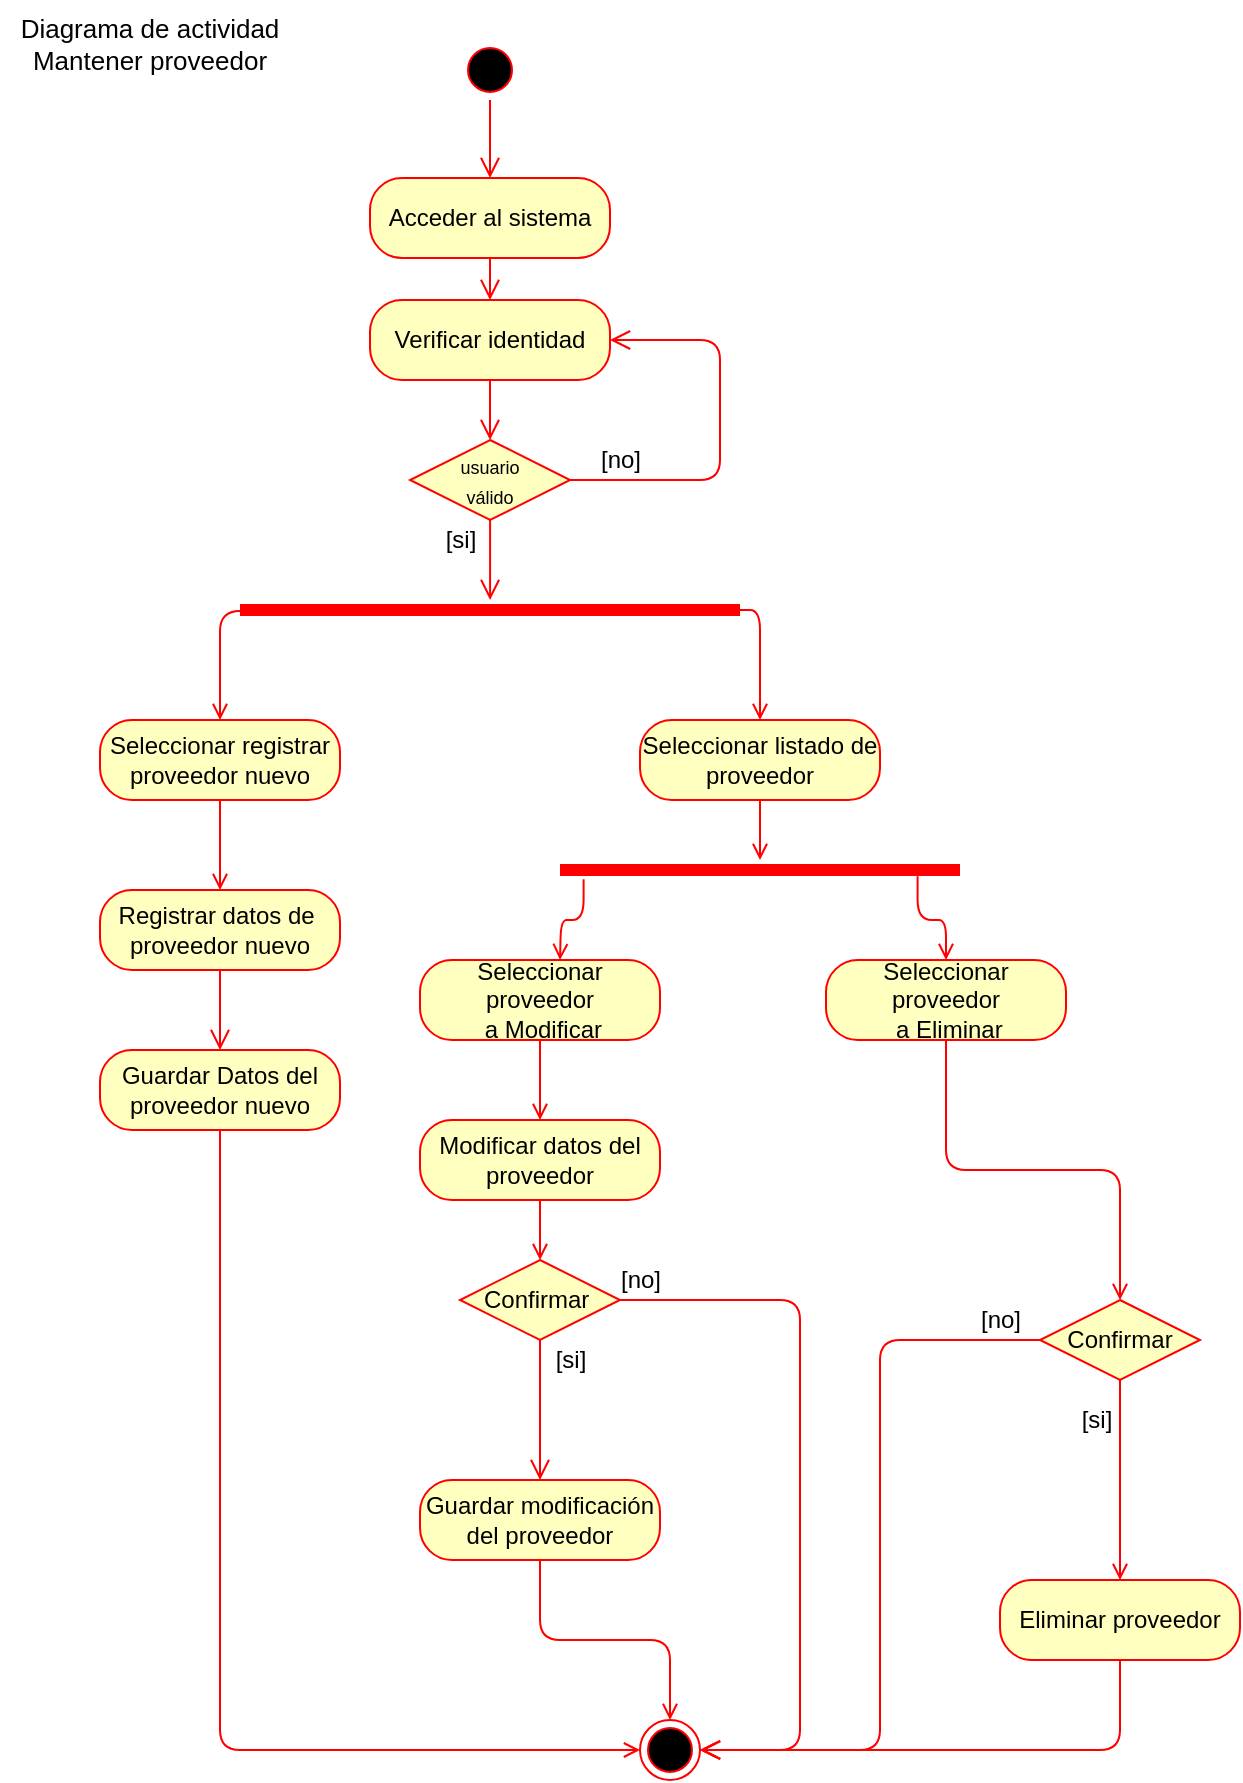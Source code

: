<mxfile version="13.6.5">
    <diagram id="UmQT_IZwJmdbx8MwV7YX" name="Page-1">
        <mxGraphModel dx="562" dy="468" grid="1" gridSize="10" guides="1" tooltips="1" connect="1" arrows="1" fold="1" page="1" pageScale="1" pageWidth="827" pageHeight="1169" background="#ffffff" math="0" shadow="0">
            <root>
                <mxCell id="0"/>
                <mxCell id="1" parent="0"/>
                <mxCell id="30" value="" style="ellipse;html=1;shape=startState;fillColor=#000000;strokeColor=#ff0000;" parent="1" vertex="1">
                    <mxGeometry x="330" y="60" width="30" height="30" as="geometry"/>
                </mxCell>
                <mxCell id="31" value="" style="edgeStyle=orthogonalEdgeStyle;html=1;verticalAlign=bottom;endArrow=open;endSize=8;strokeColor=#ff0000;" parent="1" source="30" target="32" edge="1">
                    <mxGeometry relative="1" as="geometry">
                        <mxPoint x="345" y="150" as="targetPoint"/>
                    </mxGeometry>
                </mxCell>
                <mxCell id="32" value="Acceder al sistema" style="rounded=1;whiteSpace=wrap;html=1;arcSize=40;fontColor=#000000;fillColor=#ffffc0;strokeColor=#ff0000;" parent="1" vertex="1">
                    <mxGeometry x="285" y="129" width="120" height="40" as="geometry"/>
                </mxCell>
                <mxCell id="33" value="" style="edgeStyle=orthogonalEdgeStyle;html=1;verticalAlign=bottom;endArrow=open;endSize=8;strokeColor=#ff0000;" parent="1" source="32" target="34" edge="1">
                    <mxGeometry relative="1" as="geometry">
                        <mxPoint x="345" y="220" as="targetPoint"/>
                    </mxGeometry>
                </mxCell>
                <mxCell id="34" value="Verificar identidad" style="rounded=1;whiteSpace=wrap;html=1;arcSize=40;fontColor=#000000;fillColor=#ffffc0;strokeColor=#ff0000;" parent="1" vertex="1">
                    <mxGeometry x="285" y="190" width="120" height="40" as="geometry"/>
                </mxCell>
                <mxCell id="35" value="" style="edgeStyle=orthogonalEdgeStyle;html=1;verticalAlign=bottom;endArrow=open;endSize=8;strokeColor=#ff0000;" parent="1" source="34" edge="1">
                    <mxGeometry relative="1" as="geometry">
                        <mxPoint x="345.0" y="260" as="targetPoint"/>
                    </mxGeometry>
                </mxCell>
                <mxCell id="46" value="&lt;font color=&quot;#000000&quot; style=&quot;font-size: 9px&quot;&gt;usuario&lt;br&gt;válido&lt;br&gt;&lt;/font&gt;" style="rhombus;whiteSpace=wrap;html=1;fillColor=#ffffc0;strokeColor=#ff0000;" parent="1" vertex="1">
                    <mxGeometry x="305.04" y="260" width="80" height="40" as="geometry"/>
                </mxCell>
                <mxCell id="48" value="" style="edgeStyle=orthogonalEdgeStyle;html=1;align=left;verticalAlign=top;endArrow=open;endSize=8;strokeColor=#ff0000;" parent="1" source="46" target="49" edge="1">
                    <mxGeometry x="-1" relative="1" as="geometry">
                        <mxPoint x="255" y="390" as="targetPoint"/>
                    </mxGeometry>
                </mxCell>
                <mxCell id="59" style="edgeStyle=orthogonalEdgeStyle;rounded=1;orthogonalLoop=1;jettySize=auto;html=1;endArrow=open;endFill=0;strokeColor=#FF0000;exitX=0;exitY=0.5;exitDx=0;exitDy=0;exitPerimeter=0;" parent="1" target="51" edge="1">
                    <mxGeometry relative="1" as="geometry">
                        <mxPoint x="290" y="345" as="sourcePoint"/>
                    </mxGeometry>
                </mxCell>
                <mxCell id="60" style="edgeStyle=orthogonalEdgeStyle;rounded=1;orthogonalLoop=1;jettySize=auto;html=1;endArrow=open;endFill=0;strokeColor=#FF0000;exitX=1;exitY=0.5;exitDx=0;exitDy=0;exitPerimeter=0;" parent="1" source="49" target="53" edge="1">
                    <mxGeometry relative="1" as="geometry">
                        <Array as="points">
                            <mxPoint x="480" y="345"/>
                        </Array>
                    </mxGeometry>
                </mxCell>
                <mxCell id="49" value="" style="shape=line;html=1;strokeWidth=6;strokeColor=#ff0000;" parent="1" vertex="1">
                    <mxGeometry x="220" y="340" width="250" height="10" as="geometry"/>
                </mxCell>
                <mxCell id="75" value="" style="edgeStyle=orthogonalEdgeStyle;rounded=1;orthogonalLoop=1;jettySize=auto;html=1;endArrow=open;endFill=0;strokeColor=#FF0000;" parent="1" source="51" target="72" edge="1">
                    <mxGeometry relative="1" as="geometry"/>
                </mxCell>
                <mxCell id="51" value="Seleccionar registrar proveedor nuevo" style="rounded=1;whiteSpace=wrap;html=1;arcSize=40;fontColor=#000000;fillColor=#ffffc0;strokeColor=#ff0000;" parent="1" vertex="1">
                    <mxGeometry x="150" y="400" width="120" height="40" as="geometry"/>
                </mxCell>
                <mxCell id="69" style="edgeStyle=orthogonalEdgeStyle;rounded=1;orthogonalLoop=1;jettySize=auto;html=1;endArrow=open;endFill=0;strokeColor=#FF0000;" parent="1" source="53" target="67" edge="1">
                    <mxGeometry relative="1" as="geometry"/>
                </mxCell>
                <mxCell id="53" value="Seleccionar listado de proveedor" style="rounded=1;whiteSpace=wrap;html=1;arcSize=40;fontColor=#000000;fillColor=#ffffc0;strokeColor=#ff0000;" parent="1" vertex="1">
                    <mxGeometry x="420" y="400" width="120" height="40" as="geometry"/>
                </mxCell>
                <mxCell id="79" value="" style="edgeStyle=orthogonalEdgeStyle;rounded=1;orthogonalLoop=1;jettySize=auto;html=1;endArrow=open;endFill=0;strokeColor=#FF0000;" parent="1" source="61" target="78" edge="1">
                    <mxGeometry relative="1" as="geometry"/>
                </mxCell>
                <mxCell id="61" value="Seleccionar proveedor&lt;br&gt;&amp;nbsp;a Modificar" style="rounded=1;whiteSpace=wrap;html=1;arcSize=40;fontColor=#000000;fillColor=#ffffc0;strokeColor=#ff0000;" parent="1" vertex="1">
                    <mxGeometry x="310" y="520" width="120" height="40" as="geometry"/>
                </mxCell>
                <mxCell id="90" value="" style="edgeStyle=orthogonalEdgeStyle;rounded=1;orthogonalLoop=1;jettySize=auto;html=1;endArrow=open;endFill=0;strokeColor=#FF0000;entryX=0.5;entryY=0;entryDx=0;entryDy=0;" parent="1" source="63" target="100" edge="1">
                    <mxGeometry relative="1" as="geometry">
                        <mxPoint x="570.0" y="630" as="targetPoint"/>
                    </mxGeometry>
                </mxCell>
                <mxCell id="63" value="Seleccionar proveedor&lt;br&gt;&amp;nbsp;a Eliminar" style="rounded=1;whiteSpace=wrap;html=1;arcSize=40;fontColor=#000000;fillColor=#ffffc0;strokeColor=#ff0000;" parent="1" vertex="1">
                    <mxGeometry x="513" y="520" width="120" height="40" as="geometry"/>
                </mxCell>
                <mxCell id="70" style="edgeStyle=orthogonalEdgeStyle;rounded=1;orthogonalLoop=1;jettySize=auto;html=1;endArrow=open;endFill=0;strokeColor=#FF0000;exitX=0.059;exitY=0.957;exitDx=0;exitDy=0;exitPerimeter=0;" parent="1" source="67" edge="1">
                    <mxGeometry relative="1" as="geometry">
                        <mxPoint x="380.0" y="520" as="targetPoint"/>
                    </mxGeometry>
                </mxCell>
                <mxCell id="71" style="edgeStyle=orthogonalEdgeStyle;rounded=1;orthogonalLoop=1;jettySize=auto;html=1;endArrow=open;endFill=0;strokeColor=#FF0000;exitX=0.894;exitY=0.814;exitDx=0;exitDy=0;exitPerimeter=0;entryX=0.5;entryY=0;entryDx=0;entryDy=0;" parent="1" source="67" target="63" edge="1">
                    <mxGeometry relative="1" as="geometry">
                        <mxPoint x="540" y="520" as="targetPoint"/>
                    </mxGeometry>
                </mxCell>
                <mxCell id="67" value="" style="shape=line;html=1;strokeWidth=6;strokeColor=#ff0000;" parent="1" vertex="1">
                    <mxGeometry x="380" y="470" width="200" height="10" as="geometry"/>
                </mxCell>
                <mxCell id="72" value="Registrar datos de&amp;nbsp; proveedor nuevo" style="rounded=1;whiteSpace=wrap;html=1;arcSize=40;fontColor=#000000;fillColor=#ffffc0;strokeColor=#ff0000;" parent="1" vertex="1">
                    <mxGeometry x="150" y="485" width="120" height="40" as="geometry"/>
                </mxCell>
                <mxCell id="73" value="" style="edgeStyle=orthogonalEdgeStyle;html=1;verticalAlign=bottom;endArrow=open;endSize=8;strokeColor=#ff0000;" parent="1" source="72" target="76" edge="1">
                    <mxGeometry relative="1" as="geometry">
                        <mxPoint x="210" y="585" as="targetPoint"/>
                    </mxGeometry>
                </mxCell>
                <mxCell id="74" value="" style="ellipse;html=1;shape=endState;fillColor=#000000;strokeColor=#ff0000;" parent="1" vertex="1">
                    <mxGeometry x="420" y="900" width="30" height="30" as="geometry"/>
                </mxCell>
                <mxCell id="118" style="edgeStyle=orthogonalEdgeStyle;rounded=1;orthogonalLoop=1;jettySize=auto;html=1;entryX=0;entryY=0.5;entryDx=0;entryDy=0;endArrow=open;endFill=0;strokeColor=#FF0000;fontColor=#000000;exitX=0.5;exitY=1;exitDx=0;exitDy=0;" parent="1" source="76" target="74" edge="1">
                    <mxGeometry relative="1" as="geometry"/>
                </mxCell>
                <mxCell id="76" value="Guardar Datos del proveedor nuevo" style="rounded=1;whiteSpace=wrap;html=1;arcSize=40;fontColor=#000000;fillColor=#ffffc0;strokeColor=#ff0000;" parent="1" vertex="1">
                    <mxGeometry x="150" y="565" width="120" height="40" as="geometry"/>
                </mxCell>
                <mxCell id="114" style="edgeStyle=orthogonalEdgeStyle;rounded=1;orthogonalLoop=1;jettySize=auto;html=1;entryX=0.5;entryY=0;entryDx=0;entryDy=0;endArrow=open;endFill=0;strokeColor=#FF0000;fontColor=#000000;" parent="1" source="78" target="92" edge="1">
                    <mxGeometry relative="1" as="geometry"/>
                </mxCell>
                <mxCell id="78" value="Modificar datos del proveedor" style="rounded=1;whiteSpace=wrap;html=1;arcSize=40;fontColor=#000000;fillColor=#ffffc0;strokeColor=#ff0000;" parent="1" vertex="1">
                    <mxGeometry x="310" y="600" width="120" height="40" as="geometry"/>
                </mxCell>
                <mxCell id="92" value="Confirmar&amp;nbsp;" style="rhombus;whiteSpace=wrap;html=1;fillColor=#ffffc0;strokeColor=#ff0000;fontColor=#000000;" parent="1" vertex="1">
                    <mxGeometry x="330" y="670" width="80" height="40" as="geometry"/>
                </mxCell>
                <mxCell id="93" value="&lt;span style=&quot;color: rgba(0 , 0 , 0 , 0) ; font-family: monospace ; font-size: 0px&quot;&gt;%3CmxGraphModel%3E%3Croot%3E%3CmxCell%20id%3D%220%22%2F%3E%3CmxCell%20id%3D%221%22%20parent%3D%220%22%2F%3E%3CmxCell%20id%3D%222%22%20value%3D%22%5Bsi%5D%22%20style%3D%22text%3Bhtml%3D1%3Balign%3Dcenter%3BverticalAlign%3Dmiddle%3Bresizable%3D0%3Bpoints%3D%5B%5D%3Bautosize%3D1%3BfontColor%3D%23000000%3B%22%20vertex%3D%221%22%20parent%3D%221%22%3E%3CmxGeometry%20x%3D%22365%22%20y%3D%22790%22%20width%3D%2230%22%20height%3D%2220%22%20as%3D%22geometry%22%2F%3E%3C%2FmxCell%3E%3C%2Froot%3E%3C%2FmxGraphModel%3E&lt;/span&gt;" style="edgeStyle=orthogonalEdgeStyle;html=1;align=left;verticalAlign=bottom;endArrow=open;endSize=8;strokeColor=#ff0000;entryX=1;entryY=0.5;entryDx=0;entryDy=0;exitX=1;exitY=0.5;exitDx=0;exitDy=0;" parent="1" source="92" target="74" edge="1">
                    <mxGeometry x="-1" relative="1" as="geometry">
                        <mxPoint x="510" y="760" as="targetPoint"/>
                        <Array as="points">
                            <mxPoint x="500" y="690"/>
                            <mxPoint x="500" y="915"/>
                        </Array>
                    </mxGeometry>
                </mxCell>
                <mxCell id="94" value="" style="edgeStyle=orthogonalEdgeStyle;html=1;align=left;verticalAlign=top;endArrow=open;endSize=8;strokeColor=#ff0000;" parent="1" source="92" target="96" edge="1">
                    <mxGeometry x="-1" relative="1" as="geometry">
                        <mxPoint x="370" y="810" as="targetPoint"/>
                    </mxGeometry>
                </mxCell>
                <mxCell id="98" style="edgeStyle=orthogonalEdgeStyle;rounded=1;orthogonalLoop=1;jettySize=auto;html=1;entryX=0.5;entryY=0;entryDx=0;entryDy=0;endArrow=open;endFill=0;strokeColor=#FF0000;" parent="1" source="96" target="74" edge="1">
                    <mxGeometry relative="1" as="geometry"/>
                </mxCell>
                <mxCell id="96" value="Guardar modificación del proveedor" style="rounded=1;whiteSpace=wrap;html=1;arcSize=40;fontColor=#000000;fillColor=#ffffc0;strokeColor=#ff0000;" parent="1" vertex="1">
                    <mxGeometry x="310.0" y="780" width="120" height="40" as="geometry"/>
                </mxCell>
                <mxCell id="106" style="edgeStyle=orthogonalEdgeStyle;rounded=1;orthogonalLoop=1;jettySize=auto;html=1;entryX=0.5;entryY=0;entryDx=0;entryDy=0;endArrow=open;endFill=0;strokeColor=#FF0000;" parent="1" source="100" target="104" edge="1">
                    <mxGeometry relative="1" as="geometry">
                        <Array as="points">
                            <mxPoint x="660" y="830"/>
                        </Array>
                    </mxGeometry>
                </mxCell>
                <mxCell id="100" value="Confirmar" style="rhombus;whiteSpace=wrap;html=1;fillColor=#ffffc0;strokeColor=#ff0000;fontColor=#000000;" parent="1" vertex="1">
                    <mxGeometry x="620" y="690" width="80" height="40" as="geometry"/>
                </mxCell>
                <mxCell id="101" value="" style="edgeStyle=orthogonalEdgeStyle;html=1;align=left;verticalAlign=bottom;endArrow=open;endSize=8;strokeColor=#ff0000;entryX=1;entryY=0.5;entryDx=0;entryDy=0;exitX=0;exitY=0.5;exitDx=0;exitDy=0;" parent="1" source="100" target="74" edge="1">
                    <mxGeometry x="-1" relative="1" as="geometry">
                        <mxPoint x="750" y="730" as="targetPoint"/>
                        <Array as="points">
                            <mxPoint x="540" y="710"/>
                            <mxPoint x="540" y="915"/>
                        </Array>
                    </mxGeometry>
                </mxCell>
                <mxCell id="120" style="edgeStyle=orthogonalEdgeStyle;rounded=1;orthogonalLoop=1;jettySize=auto;html=1;endArrow=open;endFill=0;strokeColor=#FF0000;fontColor=#000000;entryX=1;entryY=0.5;entryDx=0;entryDy=0;exitX=0.5;exitY=1;exitDx=0;exitDy=0;" parent="1" source="104" target="74" edge="1">
                    <mxGeometry relative="1" as="geometry">
                        <mxPoint x="450.0" y="910" as="targetPoint"/>
                        <Array as="points">
                            <mxPoint x="660" y="915"/>
                        </Array>
                    </mxGeometry>
                </mxCell>
                <mxCell id="104" value="Eliminar proveedor" style="rounded=1;whiteSpace=wrap;html=1;arcSize=40;fontColor=#000000;fillColor=#ffffc0;strokeColor=#ff0000;" parent="1" vertex="1">
                    <mxGeometry x="600" y="830" width="120" height="40" as="geometry"/>
                </mxCell>
                <mxCell id="107" value="&lt;font color=&quot;#000000&quot;&gt;[si]&lt;/font&gt;" style="text;html=1;align=center;verticalAlign=middle;resizable=0;points=[];autosize=1;" parent="1" vertex="1">
                    <mxGeometry x="633" y="740" width="30" height="20" as="geometry"/>
                </mxCell>
                <mxCell id="108" value="[si]" style="text;html=1;align=center;verticalAlign=middle;resizable=0;points=[];autosize=1;fontColor=#000000;" parent="1" vertex="1">
                    <mxGeometry x="370" y="710" width="30" height="20" as="geometry"/>
                </mxCell>
                <mxCell id="109" value="[no]" style="text;html=1;align=center;verticalAlign=middle;resizable=0;points=[];autosize=1;fontColor=#000000;" parent="1" vertex="1">
                    <mxGeometry x="400" y="670" width="40" height="20" as="geometry"/>
                </mxCell>
                <mxCell id="110" value="[no]" style="text;html=1;align=center;verticalAlign=middle;resizable=0;points=[];autosize=1;fontColor=#000000;" parent="1" vertex="1">
                    <mxGeometry x="580" y="690" width="40" height="20" as="geometry"/>
                </mxCell>
                <mxCell id="111" value="[no]" style="text;html=1;align=center;verticalAlign=middle;resizable=0;points=[];autosize=1;fontColor=#000000;" parent="1" vertex="1">
                    <mxGeometry x="390" y="260" width="40" height="20" as="geometry"/>
                </mxCell>
                <mxCell id="112" value="" style="edgeStyle=orthogonalEdgeStyle;html=1;align=left;verticalAlign=bottom;endArrow=open;endSize=8;strokeColor=#ff0000;entryX=1;entryY=0.5;entryDx=0;entryDy=0;exitX=1;exitY=0.5;exitDx=0;exitDy=0;" parent="1" target="34" edge="1">
                    <mxGeometry x="-1" relative="1" as="geometry">
                        <mxPoint x="405.0" y="210" as="targetPoint"/>
                        <mxPoint x="385.0" y="280" as="sourcePoint"/>
                        <Array as="points">
                            <mxPoint x="460" y="280"/>
                            <mxPoint x="460" y="210"/>
                        </Array>
                    </mxGeometry>
                </mxCell>
                <mxCell id="113" value="[si]" style="text;html=1;align=center;verticalAlign=middle;resizable=0;points=[];autosize=1;fontColor=#000000;" parent="1" vertex="1">
                    <mxGeometry x="315.04" y="300" width="30" height="20" as="geometry"/>
                </mxCell>
                <mxCell id="121" value="&lt;span style=&quot;color: rgb(0 , 0 , 0) ; font-family: &amp;#34;helvetica&amp;#34; ; font-size: 13px ; font-style: normal ; font-weight: 400 ; letter-spacing: normal ; text-indent: 0px ; text-transform: none ; word-spacing: 0px ; display: inline ; float: none&quot;&gt;Diagrama de actividad&lt;/span&gt;&lt;br style=&quot;color: rgb(0 , 0 , 0) ; font-family: &amp;#34;helvetica&amp;#34; ; font-size: 13px ; font-style: normal ; font-weight: 400 ; letter-spacing: normal ; text-indent: 0px ; text-transform: none ; word-spacing: 0px&quot;&gt;&lt;font color=&quot;#000000&quot; face=&quot;helvetica&quot;&gt;&lt;span style=&quot;font-size: 13px&quot;&gt;Mantener proveedor&lt;/span&gt;&lt;/font&gt;" style="text;whiteSpace=wrap;html=1;labelBackgroundColor=#ffffff;align=center;" parent="1" vertex="1">
                    <mxGeometry x="100" y="40" width="150" height="40" as="geometry"/>
                </mxCell>
            </root>
        </mxGraphModel>
    </diagram>
</mxfile>